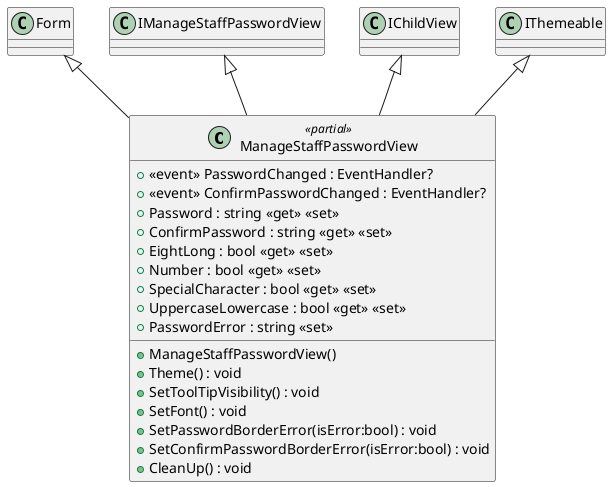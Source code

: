 @startuml
class ManageStaffPasswordView <<partial>> {
    +  <<event>> PasswordChanged : EventHandler? 
    +  <<event>> ConfirmPasswordChanged : EventHandler? 
    + ManageStaffPasswordView()
    + Theme() : void
    + SetToolTipVisibility() : void
    + SetFont() : void
    + Password : string <<get>> <<set>>
    + ConfirmPassword : string <<get>> <<set>>
    + EightLong : bool <<get>> <<set>>
    + Number : bool <<get>> <<set>>
    + SpecialCharacter : bool <<get>> <<set>>
    + UppercaseLowercase : bool <<get>> <<set>>
    + PasswordError : string <<set>>
    + SetPasswordBorderError(isError:bool) : void
    + SetConfirmPasswordBorderError(isError:bool) : void
    + CleanUp() : void
}
Form <|-- ManageStaffPasswordView
IManageStaffPasswordView <|-- ManageStaffPasswordView
IChildView <|-- ManageStaffPasswordView
IThemeable <|-- ManageStaffPasswordView
@enduml
